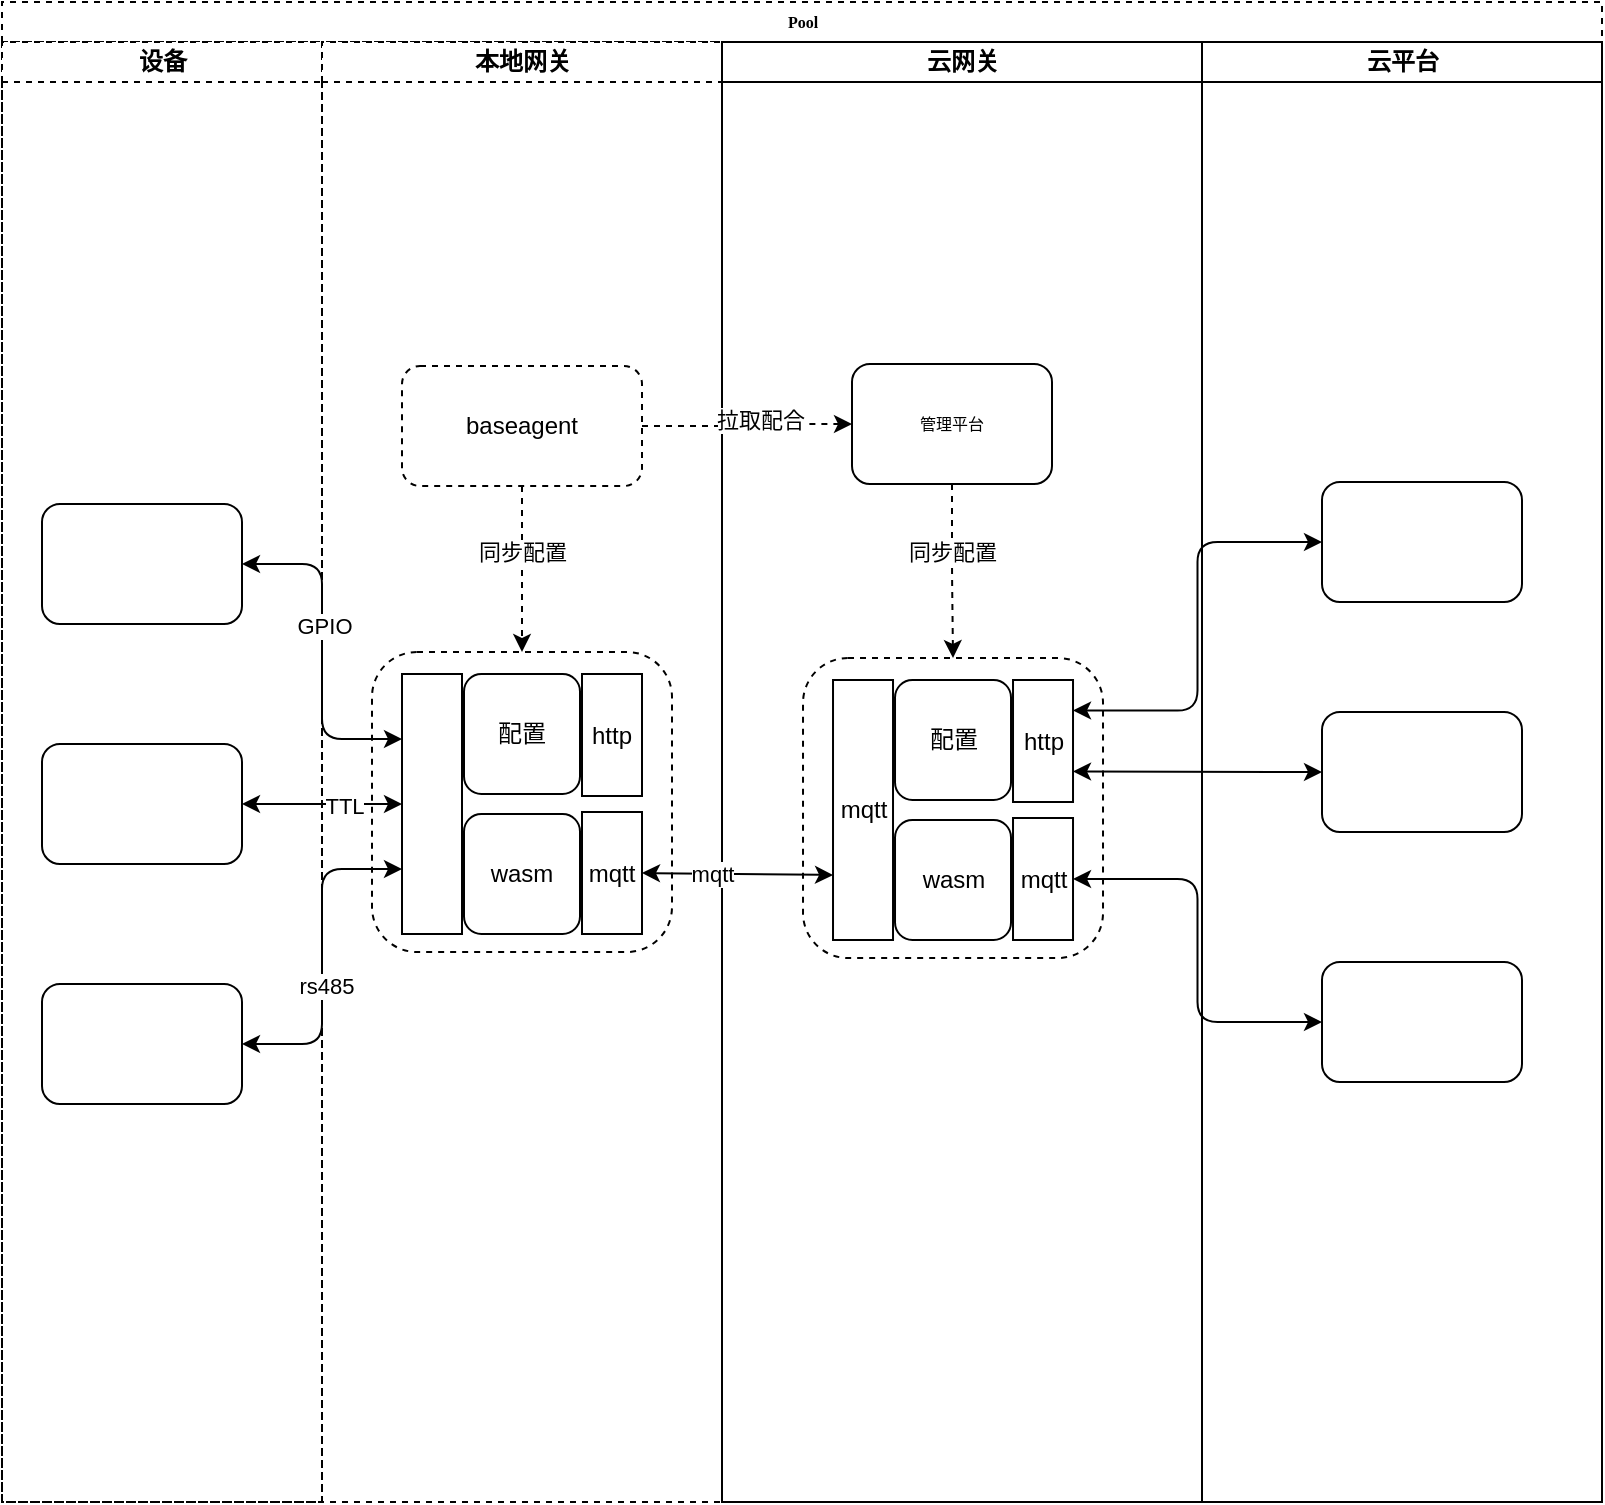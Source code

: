 <mxfile version="16.4.2" type="github">
  <diagram name="Page-1" id="74e2e168-ea6b-b213-b513-2b3c1d86103e">
    <mxGraphModel dx="1422" dy="762" grid="1" gridSize="10" guides="1" tooltips="1" connect="1" arrows="0" fold="1" page="1" pageScale="1" pageWidth="1100" pageHeight="850" background="none" math="0" shadow="0">
      <root>
        <mxCell id="0" />
        <mxCell id="1" parent="0" />
        <mxCell id="77e6c97f196da883-1" value="Pool" style="swimlane;html=1;childLayout=stackLayout;startSize=20;rounded=0;shadow=0;labelBackgroundColor=none;strokeWidth=1;fontFamily=Verdana;fontSize=8;align=center;dashed=1;" parent="1" vertex="1">
          <mxGeometry x="90" y="110" width="800" height="750" as="geometry" />
        </mxCell>
        <mxCell id="77e6c97f196da883-2" value="设备" style="swimlane;html=1;startSize=20;dashed=1;" parent="77e6c97f196da883-1" vertex="1">
          <mxGeometry y="20" width="160" height="730" as="geometry" />
        </mxCell>
        <mxCell id="77e6c97f196da883-8" value="" style="rounded=1;whiteSpace=wrap;html=1;shadow=0;labelBackgroundColor=none;strokeWidth=1;fontFamily=Verdana;fontSize=8;align=center;" parent="77e6c97f196da883-2" vertex="1">
          <mxGeometry x="20" y="231" width="100" height="60" as="geometry" />
        </mxCell>
        <mxCell id="77e6c97f196da883-9" value="" style="rounded=1;whiteSpace=wrap;html=1;shadow=0;labelBackgroundColor=none;strokeWidth=1;fontFamily=Verdana;fontSize=8;align=center;" parent="77e6c97f196da883-2" vertex="1">
          <mxGeometry x="20" y="351" width="100" height="60" as="geometry" />
        </mxCell>
        <mxCell id="AyQWi-r0CK6R02JOch7r-6" value="" style="rounded=1;whiteSpace=wrap;html=1;shadow=0;labelBackgroundColor=none;strokeWidth=1;fontFamily=Verdana;fontSize=8;align=center;" vertex="1" parent="77e6c97f196da883-2">
          <mxGeometry x="20" y="471" width="100" height="60" as="geometry" />
        </mxCell>
        <mxCell id="77e6c97f196da883-3" value="本地网关" style="swimlane;html=1;startSize=20;dashed=1;" parent="77e6c97f196da883-1" vertex="1">
          <mxGeometry x="160" y="20" width="200" height="730" as="geometry" />
        </mxCell>
        <mxCell id="AyQWi-r0CK6R02JOch7r-52" value="" style="rounded=1;whiteSpace=wrap;html=1;dashed=1;" vertex="1" parent="77e6c97f196da883-3">
          <mxGeometry x="25" y="305" width="150" height="150" as="geometry" />
        </mxCell>
        <mxCell id="AyQWi-r0CK6R02JOch7r-53" value="" style="rounded=0;whiteSpace=wrap;html=1;" vertex="1" parent="77e6c97f196da883-3">
          <mxGeometry x="40" y="316" width="30" height="130" as="geometry" />
        </mxCell>
        <mxCell id="AyQWi-r0CK6R02JOch7r-54" value="mqtt" style="rounded=0;whiteSpace=wrap;html=1;" vertex="1" parent="77e6c97f196da883-3">
          <mxGeometry x="130" y="385" width="30" height="61" as="geometry" />
        </mxCell>
        <mxCell id="AyQWi-r0CK6R02JOch7r-55" value="wasm" style="rounded=1;whiteSpace=wrap;html=1;" vertex="1" parent="77e6c97f196da883-3">
          <mxGeometry x="71" y="386" width="58" height="60" as="geometry" />
        </mxCell>
        <mxCell id="AyQWi-r0CK6R02JOch7r-56" value="配置" style="rounded=1;whiteSpace=wrap;html=1;" vertex="1" parent="77e6c97f196da883-3">
          <mxGeometry x="71" y="316" width="58" height="60" as="geometry" />
        </mxCell>
        <mxCell id="AyQWi-r0CK6R02JOch7r-57" value="http" style="rounded=0;whiteSpace=wrap;html=1;" vertex="1" parent="77e6c97f196da883-3">
          <mxGeometry x="130" y="316" width="30" height="61" as="geometry" />
        </mxCell>
        <mxCell id="AyQWi-r0CK6R02JOch7r-59" value="baseagent" style="rounded=1;whiteSpace=wrap;html=1;dashed=1;" vertex="1" parent="77e6c97f196da883-3">
          <mxGeometry x="40" y="162" width="120" height="60" as="geometry" />
        </mxCell>
        <mxCell id="AyQWi-r0CK6R02JOch7r-60" style="edgeStyle=orthogonalEdgeStyle;rounded=1;orthogonalLoop=1;jettySize=auto;html=1;exitX=0.5;exitY=1;exitDx=0;exitDy=0;entryX=0.5;entryY=0;entryDx=0;entryDy=0;dashed=1;" edge="1" parent="77e6c97f196da883-3" source="AyQWi-r0CK6R02JOch7r-59" target="AyQWi-r0CK6R02JOch7r-52">
          <mxGeometry relative="1" as="geometry">
            <mxPoint x="325" y="231" as="sourcePoint" />
            <mxPoint x="325.51" y="318" as="targetPoint" />
          </mxGeometry>
        </mxCell>
        <mxCell id="AyQWi-r0CK6R02JOch7r-61" value="同步配置" style="edgeLabel;html=1;align=center;verticalAlign=middle;resizable=0;points=[];" vertex="1" connectable="0" parent="AyQWi-r0CK6R02JOch7r-60">
          <mxGeometry x="-0.22" relative="1" as="geometry">
            <mxPoint as="offset" />
          </mxGeometry>
        </mxCell>
        <mxCell id="77e6c97f196da883-4" value="云网关" style="swimlane;html=1;startSize=20;" parent="77e6c97f196da883-1" vertex="1">
          <mxGeometry x="360" y="20" width="240" height="730" as="geometry" />
        </mxCell>
        <mxCell id="AyQWi-r0CK6R02JOch7r-32" value="管理平台" style="rounded=1;whiteSpace=wrap;html=1;shadow=0;labelBackgroundColor=none;strokeWidth=1;fontFamily=Verdana;fontSize=8;align=center;" vertex="1" parent="77e6c97f196da883-4">
          <mxGeometry x="65" y="161" width="100" height="60" as="geometry" />
        </mxCell>
        <mxCell id="AyQWi-r0CK6R02JOch7r-39" style="edgeStyle=orthogonalEdgeStyle;rounded=1;orthogonalLoop=1;jettySize=auto;html=1;exitX=0.5;exitY=1;exitDx=0;exitDy=0;entryX=0.5;entryY=0;entryDx=0;entryDy=0;dashed=1;" edge="1" parent="77e6c97f196da883-4" source="AyQWi-r0CK6R02JOch7r-32" target="AyQWi-r0CK6R02JOch7r-45">
          <mxGeometry relative="1" as="geometry">
            <mxPoint x="120" y="110" as="sourcePoint" />
            <mxPoint x="112" y="340" as="targetPoint" />
          </mxGeometry>
        </mxCell>
        <mxCell id="AyQWi-r0CK6R02JOch7r-40" value="同步配置" style="edgeLabel;html=1;align=center;verticalAlign=middle;resizable=0;points=[];" vertex="1" connectable="0" parent="AyQWi-r0CK6R02JOch7r-39">
          <mxGeometry x="-0.22" relative="1" as="geometry">
            <mxPoint as="offset" />
          </mxGeometry>
        </mxCell>
        <mxCell id="AyQWi-r0CK6R02JOch7r-45" value="" style="rounded=1;whiteSpace=wrap;html=1;dashed=1;" vertex="1" parent="77e6c97f196da883-4">
          <mxGeometry x="40.51" y="308" width="150" height="150" as="geometry" />
        </mxCell>
        <mxCell id="AyQWi-r0CK6R02JOch7r-46" value="mqtt" style="rounded=0;whiteSpace=wrap;html=1;" vertex="1" parent="77e6c97f196da883-4">
          <mxGeometry x="55.51" y="319" width="30" height="130" as="geometry" />
        </mxCell>
        <mxCell id="AyQWi-r0CK6R02JOch7r-47" value="mqtt" style="rounded=0;whiteSpace=wrap;html=1;" vertex="1" parent="77e6c97f196da883-4">
          <mxGeometry x="145.51" y="388" width="30" height="61" as="geometry" />
        </mxCell>
        <mxCell id="AyQWi-r0CK6R02JOch7r-48" value="wasm" style="rounded=1;whiteSpace=wrap;html=1;" vertex="1" parent="77e6c97f196da883-4">
          <mxGeometry x="86.51" y="389" width="58" height="60" as="geometry" />
        </mxCell>
        <mxCell id="AyQWi-r0CK6R02JOch7r-50" value="配置" style="rounded=1;whiteSpace=wrap;html=1;" vertex="1" parent="77e6c97f196da883-4">
          <mxGeometry x="86.51" y="319" width="58" height="60" as="geometry" />
        </mxCell>
        <mxCell id="AyQWi-r0CK6R02JOch7r-51" value="http" style="rounded=0;whiteSpace=wrap;html=1;" vertex="1" parent="77e6c97f196da883-4">
          <mxGeometry x="145.51" y="319" width="30" height="61" as="geometry" />
        </mxCell>
        <mxCell id="77e6c97f196da883-5" value="云平台" style="swimlane;html=1;startSize=20;" parent="77e6c97f196da883-1" vertex="1">
          <mxGeometry x="600" y="20" width="200" height="730" as="geometry" />
        </mxCell>
        <mxCell id="77e6c97f196da883-15" value="" style="rounded=1;whiteSpace=wrap;html=1;shadow=0;labelBackgroundColor=none;strokeWidth=1;fontFamily=Verdana;fontSize=8;align=center;" parent="77e6c97f196da883-5" vertex="1">
          <mxGeometry x="60" y="220" width="100" height="60" as="geometry" />
        </mxCell>
        <mxCell id="AyQWi-r0CK6R02JOch7r-4" value="" style="rounded=1;whiteSpace=wrap;html=1;shadow=0;labelBackgroundColor=none;strokeWidth=1;fontFamily=Verdana;fontSize=8;align=center;" vertex="1" parent="77e6c97f196da883-5">
          <mxGeometry x="60" y="335" width="100" height="60" as="geometry" />
        </mxCell>
        <mxCell id="AyQWi-r0CK6R02JOch7r-3" value="" style="rounded=1;whiteSpace=wrap;html=1;shadow=0;labelBackgroundColor=none;strokeWidth=1;fontFamily=Verdana;fontSize=8;align=center;" vertex="1" parent="77e6c97f196da883-5">
          <mxGeometry x="60" y="460" width="100" height="60" as="geometry" />
        </mxCell>
        <mxCell id="AyQWi-r0CK6R02JOch7r-15" value="" style="endArrow=classic;startArrow=classic;html=1;rounded=1;entryX=0;entryY=0.75;entryDx=0;entryDy=0;exitX=1;exitY=0.5;exitDx=0;exitDy=0;" edge="1" parent="77e6c97f196da883-1" source="AyQWi-r0CK6R02JOch7r-54" target="AyQWi-r0CK6R02JOch7r-46">
          <mxGeometry width="50" height="50" relative="1" as="geometry">
            <mxPoint x="350" y="390" as="sourcePoint" />
            <mxPoint x="422" y="390" as="targetPoint" />
          </mxGeometry>
        </mxCell>
        <mxCell id="AyQWi-r0CK6R02JOch7r-24" value="mqtt" style="edgeLabel;html=1;align=center;verticalAlign=middle;resizable=0;points=[];" vertex="1" connectable="0" parent="AyQWi-r0CK6R02JOch7r-15">
          <mxGeometry x="-0.264" relative="1" as="geometry">
            <mxPoint as="offset" />
          </mxGeometry>
        </mxCell>
        <mxCell id="AyQWi-r0CK6R02JOch7r-20" value="" style="endArrow=classic;startArrow=classic;html=1;rounded=1;exitX=1;exitY=0.5;exitDx=0;exitDy=0;entryX=0;entryY=0.75;entryDx=0;entryDy=0;edgeStyle=orthogonalEdgeStyle;" edge="1" parent="77e6c97f196da883-1" source="AyQWi-r0CK6R02JOch7r-6" target="AyQWi-r0CK6R02JOch7r-53">
          <mxGeometry width="50" height="50" relative="1" as="geometry">
            <mxPoint x="140" y="520.5" as="sourcePoint" />
            <mxPoint x="200" y="520.5" as="targetPoint" />
          </mxGeometry>
        </mxCell>
        <mxCell id="AyQWi-r0CK6R02JOch7r-27" value="rs485" style="edgeLabel;html=1;align=center;verticalAlign=middle;resizable=0;points=[];" vertex="1" connectable="0" parent="AyQWi-r0CK6R02JOch7r-20">
          <mxGeometry x="-0.175" y="-2" relative="1" as="geometry">
            <mxPoint as="offset" />
          </mxGeometry>
        </mxCell>
        <mxCell id="AyQWi-r0CK6R02JOch7r-19" value="" style="endArrow=classic;startArrow=classic;html=1;rounded=1;exitX=1;exitY=0.5;exitDx=0;exitDy=0;entryX=0;entryY=0.5;entryDx=0;entryDy=0;" edge="1" parent="77e6c97f196da883-1" source="77e6c97f196da883-9" target="AyQWi-r0CK6R02JOch7r-53">
          <mxGeometry width="50" height="50" relative="1" as="geometry">
            <mxPoint x="360" y="441" as="sourcePoint" />
            <mxPoint x="420" y="441" as="targetPoint" />
          </mxGeometry>
        </mxCell>
        <mxCell id="AyQWi-r0CK6R02JOch7r-26" value="TTL" style="edgeLabel;html=1;align=center;verticalAlign=middle;resizable=0;points=[];" vertex="1" connectable="0" parent="AyQWi-r0CK6R02JOch7r-19">
          <mxGeometry x="0.27" y="-1" relative="1" as="geometry">
            <mxPoint as="offset" />
          </mxGeometry>
        </mxCell>
        <mxCell id="AyQWi-r0CK6R02JOch7r-18" value="" style="endArrow=classic;startArrow=classic;html=1;rounded=1;exitX=1;exitY=0.5;exitDx=0;exitDy=0;entryX=0;entryY=0.25;entryDx=0;entryDy=0;edgeStyle=orthogonalEdgeStyle;" edge="1" parent="77e6c97f196da883-1" source="77e6c97f196da883-8" target="AyQWi-r0CK6R02JOch7r-53">
          <mxGeometry width="50" height="50" relative="1" as="geometry">
            <mxPoint x="350" y="431" as="sourcePoint" />
            <mxPoint x="410" y="431" as="targetPoint" />
          </mxGeometry>
        </mxCell>
        <mxCell id="AyQWi-r0CK6R02JOch7r-25" value="GPIO" style="edgeLabel;html=1;align=center;verticalAlign=middle;resizable=0;points=[];" vertex="1" connectable="0" parent="AyQWi-r0CK6R02JOch7r-18">
          <mxGeometry x="-0.159" relative="1" as="geometry">
            <mxPoint x="1" as="offset" />
          </mxGeometry>
        </mxCell>
        <mxCell id="AyQWi-r0CK6R02JOch7r-16" value="" style="endArrow=classic;startArrow=classic;html=1;rounded=1;exitX=1;exitY=0.25;exitDx=0;exitDy=0;entryX=0;entryY=0.5;entryDx=0;entryDy=0;edgeStyle=orthogonalEdgeStyle;" edge="1" parent="77e6c97f196da883-1" source="AyQWi-r0CK6R02JOch7r-51" target="77e6c97f196da883-15">
          <mxGeometry width="50" height="50" relative="1" as="geometry">
            <mxPoint x="330" y="400" as="sourcePoint" />
            <mxPoint x="390" y="400" as="targetPoint" />
          </mxGeometry>
        </mxCell>
        <mxCell id="AyQWi-r0CK6R02JOch7r-17" value="" style="endArrow=classic;startArrow=classic;html=1;rounded=1;exitX=1;exitY=0.75;exitDx=0;exitDy=0;entryX=0;entryY=0.5;entryDx=0;entryDy=0;" edge="1" parent="77e6c97f196da883-1" source="AyQWi-r0CK6R02JOch7r-51" target="AyQWi-r0CK6R02JOch7r-4">
          <mxGeometry width="50" height="50" relative="1" as="geometry">
            <mxPoint x="340" y="410" as="sourcePoint" />
            <mxPoint x="400" y="410" as="targetPoint" />
          </mxGeometry>
        </mxCell>
        <mxCell id="AyQWi-r0CK6R02JOch7r-21" value="" style="endArrow=classic;startArrow=classic;html=1;rounded=1;exitX=1;exitY=0.5;exitDx=0;exitDy=0;entryX=0;entryY=0.5;entryDx=0;entryDy=0;edgeStyle=orthogonalEdgeStyle;" edge="1" parent="77e6c97f196da883-1" source="AyQWi-r0CK6R02JOch7r-47" target="AyQWi-r0CK6R02JOch7r-3">
          <mxGeometry width="50" height="50" relative="1" as="geometry">
            <mxPoint x="490" y="400" as="sourcePoint" />
            <mxPoint x="550" y="400" as="targetPoint" />
          </mxGeometry>
        </mxCell>
        <mxCell id="AyQWi-r0CK6R02JOch7r-41" style="edgeStyle=orthogonalEdgeStyle;rounded=1;orthogonalLoop=1;jettySize=auto;html=1;exitX=1;exitY=0.5;exitDx=0;exitDy=0;entryX=0;entryY=0.5;entryDx=0;entryDy=0;dashed=1;" edge="1" parent="77e6c97f196da883-1" source="AyQWi-r0CK6R02JOch7r-59" target="AyQWi-r0CK6R02JOch7r-32">
          <mxGeometry relative="1" as="geometry" />
        </mxCell>
        <mxCell id="AyQWi-r0CK6R02JOch7r-42" value="拉取配合" style="edgeLabel;html=1;align=center;verticalAlign=middle;resizable=0;points=[];" vertex="1" connectable="0" parent="AyQWi-r0CK6R02JOch7r-41">
          <mxGeometry x="0.132" y="2" relative="1" as="geometry">
            <mxPoint as="offset" />
          </mxGeometry>
        </mxCell>
      </root>
    </mxGraphModel>
  </diagram>
</mxfile>

